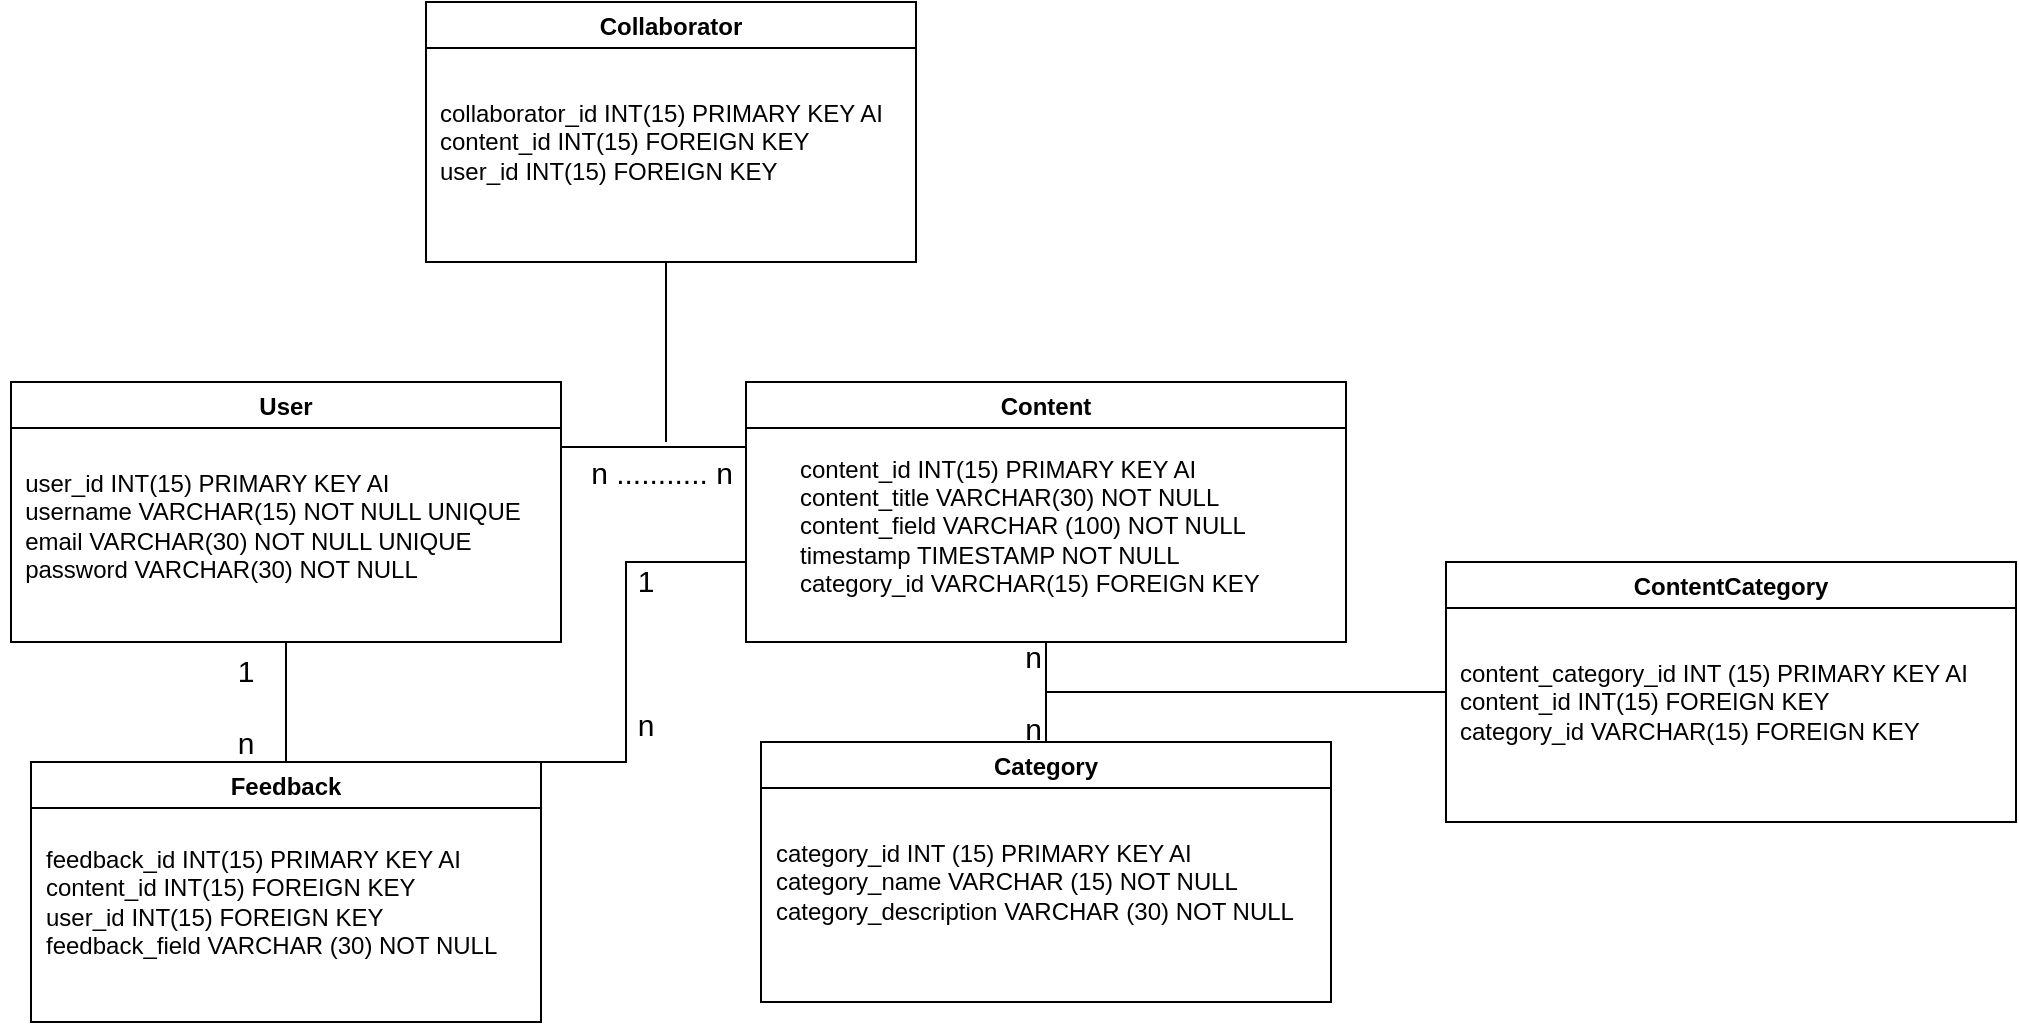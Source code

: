 <mxfile version="20.2.2" type="device"><diagram id="u1Hszvllm8FTDugJLiqe" name="Page-1"><mxGraphModel dx="1221" dy="1772" grid="1" gridSize="10" guides="1" tooltips="1" connect="1" arrows="1" fold="1" page="1" pageScale="1" pageWidth="850" pageHeight="1100" math="0" shadow="0"><root><mxCell id="0"/><mxCell id="1" parent="0"/><mxCell id="NAeStO3wFyJYJxdGfa7e-1" value="User" style="swimlane;" vertex="1" parent="1"><mxGeometry x="52.5" y="100" width="275" height="130" as="geometry"/></mxCell><mxCell id="NAeStO3wFyJYJxdGfa7e-2" value="&lt;div style=&quot;text-align: left; user-select: auto;&quot;&gt;&lt;span style=&quot;background-color: initial; user-select: auto;&quot;&gt;user_id INT(15) PRIMARY KEY AI&lt;/span&gt;&lt;/div&gt;&lt;div style=&quot;text-align: left; user-select: auto;&quot;&gt;&lt;span style=&quot;background-color: initial; user-select: auto;&quot;&gt;username VARCHAR(15) NOT NULL UNIQUE&lt;/span&gt;&lt;/div&gt;&lt;div style=&quot;text-align: left; user-select: auto;&quot;&gt;&lt;span style=&quot;background-color: initial; user-select: auto;&quot;&gt;email VARCHAR(30) NOT NULL UNIQUE&lt;/span&gt;&lt;/div&gt;&lt;div style=&quot;text-align: left; user-select: auto;&quot;&gt;&lt;span style=&quot;background-color: initial; user-select: auto;&quot;&gt;password&amp;nbsp;&lt;/span&gt;&lt;span style=&quot;background-color: initial; user-select: auto;&quot;&gt;VARCHAR(30) NOT NULL&lt;/span&gt;&lt;/div&gt;" style="text;html=1;align=center;verticalAlign=middle;resizable=0;points=[];autosize=1;strokeColor=none;fillColor=none;" vertex="1" parent="NAeStO3wFyJYJxdGfa7e-1"><mxGeometry x="-5" y="37" width="270" height="70" as="geometry"/></mxCell><mxCell id="NAeStO3wFyJYJxdGfa7e-3" value="Content" style="swimlane;" vertex="1" parent="1"><mxGeometry x="420" y="100" width="300" height="130" as="geometry"/></mxCell><mxCell id="NAeStO3wFyJYJxdGfa7e-4" value="&lt;div style=&quot;user-select: auto;&quot;&gt;content_id INT(15) PRIMARY KEY AI&lt;/div&gt;&lt;div style=&quot;user-select: auto;&quot;&gt;content_title VARCHAR(30) NOT NULL&lt;/div&gt;&lt;div style=&quot;user-select: auto;&quot;&gt;content_field VARCHAR (100) NOT NULL&lt;/div&gt;&lt;div style=&quot;user-select: auto;&quot;&gt;timestamp TIMESTAMP NOT NULL&lt;/div&gt;&lt;div style=&quot;user-select: auto;&quot;&gt;&lt;span style=&quot;background-color: initial;&quot;&gt;category_id VARCHAR(15) FOREIGN KEY&lt;/span&gt;&lt;br&gt;&lt;/div&gt;" style="text;html=1;align=left;verticalAlign=middle;resizable=0;points=[];autosize=1;strokeColor=none;fillColor=none;" vertex="1" parent="NAeStO3wFyJYJxdGfa7e-3"><mxGeometry x="25" y="27" width="250" height="90" as="geometry"/></mxCell><mxCell id="NAeStO3wFyJYJxdGfa7e-5" value="Category" style="swimlane;" vertex="1" parent="1"><mxGeometry x="427.5" y="280" width="285" height="130" as="geometry"/></mxCell><mxCell id="NAeStO3wFyJYJxdGfa7e-6" value="&lt;div style=&quot;user-select: auto;&quot;&gt;category_id INT (15) PRIMARY KEY AI&lt;/div&gt;&lt;div style=&quot;user-select: auto;&quot;&gt;category_name VARCHAR (15) NOT NULL&lt;/div&gt;&lt;div style=&quot;user-select: auto;&quot;&gt;category_description VARCHAR (30) NOT NULL&lt;/div&gt;" style="text;html=1;align=left;verticalAlign=middle;resizable=0;points=[];autosize=1;strokeColor=none;fillColor=none;" vertex="1" parent="NAeStO3wFyJYJxdGfa7e-5"><mxGeometry x="5" y="40" width="280" height="60" as="geometry"/></mxCell><mxCell id="NAeStO3wFyJYJxdGfa7e-9" value="Collaborator" style="swimlane;" vertex="1" parent="1"><mxGeometry x="260" y="-90" width="245" height="130" as="geometry"/></mxCell><mxCell id="NAeStO3wFyJYJxdGfa7e-10" value="&lt;div style=&quot;user-select: auto;&quot;&gt;collaborator_id INT(15) PRIMARY KEY AI&lt;/div&gt;&lt;div style=&quot;user-select: auto;&quot;&gt;content_id INT(15) FOREIGN KEY&lt;/div&gt;&lt;div style=&quot;user-select: auto;&quot;&gt;user_id INT(15) FOREIGN KEY&lt;/div&gt;" style="text;html=1;align=left;verticalAlign=middle;resizable=0;points=[];autosize=1;strokeColor=none;fillColor=none;" vertex="1" parent="NAeStO3wFyJYJxdGfa7e-9"><mxGeometry x="5" y="40" width="240" height="60" as="geometry"/></mxCell><mxCell id="NAeStO3wFyJYJxdGfa7e-11" value="" style="endArrow=none;html=1;rounded=0;entryX=0.5;entryY=1;entryDx=0;entryDy=0;exitX=0.5;exitY=0;exitDx=0;exitDy=0;" edge="1" parent="1" source="NAeStO3wFyJYJxdGfa7e-5" target="NAeStO3wFyJYJxdGfa7e-3"><mxGeometry width="50" height="50" relative="1" as="geometry"><mxPoint x="400" y="390" as="sourcePoint"/><mxPoint x="450" y="340" as="targetPoint"/></mxGeometry></mxCell><mxCell id="NAeStO3wFyJYJxdGfa7e-14" value="Feedback" style="swimlane;" vertex="1" parent="1"><mxGeometry x="62.5" y="290" width="255" height="130" as="geometry"/></mxCell><mxCell id="NAeStO3wFyJYJxdGfa7e-15" value="&lt;div style=&quot;user-select: auto;&quot;&gt;feedback_id INT(15) PRIMARY KEY AI&lt;/div&gt;&lt;div style=&quot;user-select: auto;&quot;&gt;content_id INT(15) FOREIGN KEY&lt;/div&gt;&lt;div style=&quot;user-select: auto;&quot;&gt;user_id INT(15) FOREIGN KEY&lt;/div&gt;&lt;div style=&quot;user-select: auto;&quot;&gt;feedback_field VARCHAR (30) NOT NULL&lt;/div&gt;" style="text;html=1;align=left;verticalAlign=middle;resizable=0;points=[];autosize=1;strokeColor=none;fillColor=none;" vertex="1" parent="NAeStO3wFyJYJxdGfa7e-14"><mxGeometry x="5" y="35" width="250" height="70" as="geometry"/></mxCell><mxCell id="NAeStO3wFyJYJxdGfa7e-16" value="" style="endArrow=none;html=1;rounded=0;exitX=0.5;exitY=0;exitDx=0;exitDy=0;entryX=0.5;entryY=1;entryDx=0;entryDy=0;" edge="1" parent="1" source="NAeStO3wFyJYJxdGfa7e-14" target="NAeStO3wFyJYJxdGfa7e-1"><mxGeometry width="50" height="50" relative="1" as="geometry"><mxPoint x="490" y="290" as="sourcePoint"/><mxPoint x="540" y="240" as="targetPoint"/></mxGeometry></mxCell><mxCell id="NAeStO3wFyJYJxdGfa7e-17" value="" style="endArrow=none;html=1;rounded=0;exitX=1;exitY=0;exitDx=0;exitDy=0;" edge="1" parent="1" source="NAeStO3wFyJYJxdGfa7e-14"><mxGeometry width="50" height="50" relative="1" as="geometry"><mxPoint x="490" y="290" as="sourcePoint"/><mxPoint x="420" y="190" as="targetPoint"/><Array as="points"><mxPoint x="360" y="290"/><mxPoint x="360" y="190"/></Array></mxGeometry></mxCell><mxCell id="NAeStO3wFyJYJxdGfa7e-21" value="1&lt;br&gt;&lt;br&gt;n" style="text;html=1;strokeColor=none;fillColor=none;align=center;verticalAlign=middle;whiteSpace=wrap;rounded=0;fontSize=15;" vertex="1" parent="1"><mxGeometry x="110" y="247" width="120" height="30" as="geometry"/></mxCell><mxCell id="NAeStO3wFyJYJxdGfa7e-24" value="1&lt;br&gt;&lt;br&gt;&lt;br&gt;&lt;br&gt;n" style="text;html=1;strokeColor=none;fillColor=none;align=center;verticalAlign=middle;whiteSpace=wrap;rounded=0;fontSize=15;" vertex="1" parent="1"><mxGeometry x="310" y="220" width="120" height="30" as="geometry"/></mxCell><mxCell id="NAeStO3wFyJYJxdGfa7e-25" value="" style="endArrow=none;html=1;rounded=0;fontSize=15;exitX=1;exitY=0.25;exitDx=0;exitDy=0;entryX=0;entryY=0.25;entryDx=0;entryDy=0;" edge="1" parent="1" source="NAeStO3wFyJYJxdGfa7e-1" target="NAeStO3wFyJYJxdGfa7e-3"><mxGeometry width="50" height="50" relative="1" as="geometry"><mxPoint x="400" y="150" as="sourcePoint"/><mxPoint x="450" y="100" as="targetPoint"/></mxGeometry></mxCell><mxCell id="NAeStO3wFyJYJxdGfa7e-26" value="n ........... n" style="text;html=1;strokeColor=none;fillColor=none;align=center;verticalAlign=middle;whiteSpace=wrap;rounded=0;fontSize=15;" vertex="1" parent="1"><mxGeometry x="317.5" y="130" width="120" height="30" as="geometry"/></mxCell><mxCell id="NAeStO3wFyJYJxdGfa7e-27" value="" style="endArrow=none;html=1;rounded=0;fontSize=15;" edge="1" parent="1"><mxGeometry width="50" height="50" relative="1" as="geometry"><mxPoint x="380" y="130" as="sourcePoint"/><mxPoint x="380" y="40" as="targetPoint"/></mxGeometry></mxCell><mxCell id="NAeStO3wFyJYJxdGfa7e-29" value="ContentCategory" style="swimlane;" vertex="1" parent="1"><mxGeometry x="770" y="190" width="285" height="130" as="geometry"/></mxCell><mxCell id="NAeStO3wFyJYJxdGfa7e-30" value="&lt;div style=&quot;user-select: auto;&quot;&gt;content_category_id INT (15) PRIMARY KEY AI&lt;/div&gt;&lt;div style=&quot;user-select: auto;&quot;&gt;&lt;div style=&quot;user-select: auto;&quot;&gt;content_id INT(15) FOREIGN KEY&lt;/div&gt;&lt;div&gt;category_id VARCHAR(15) FOREIGN KEY&lt;/div&gt;&lt;/div&gt;" style="text;html=1;align=left;verticalAlign=middle;resizable=0;points=[];autosize=1;strokeColor=none;fillColor=none;" vertex="1" parent="NAeStO3wFyJYJxdGfa7e-29"><mxGeometry x="5" y="40" width="280" height="60" as="geometry"/></mxCell><mxCell id="NAeStO3wFyJYJxdGfa7e-31" value="" style="endArrow=none;html=1;rounded=0;fontSize=15;entryX=0;entryY=0.5;entryDx=0;entryDy=0;startArrow=none;" edge="1" parent="1" source="NAeStO3wFyJYJxdGfa7e-23" target="NAeStO3wFyJYJxdGfa7e-29"><mxGeometry width="50" height="50" relative="1" as="geometry"><mxPoint x="570" y="255" as="sourcePoint"/><mxPoint x="770" y="190" as="targetPoint"/></mxGeometry></mxCell><mxCell id="NAeStO3wFyJYJxdGfa7e-23" value="n&lt;br&gt;&lt;br&gt;n" style="text;html=1;strokeColor=none;fillColor=none;align=right;verticalAlign=middle;whiteSpace=wrap;rounded=0;fontSize=15;" vertex="1" parent="1"><mxGeometry x="450" y="240" width="120" height="30" as="geometry"/></mxCell></root></mxGraphModel></diagram></mxfile>